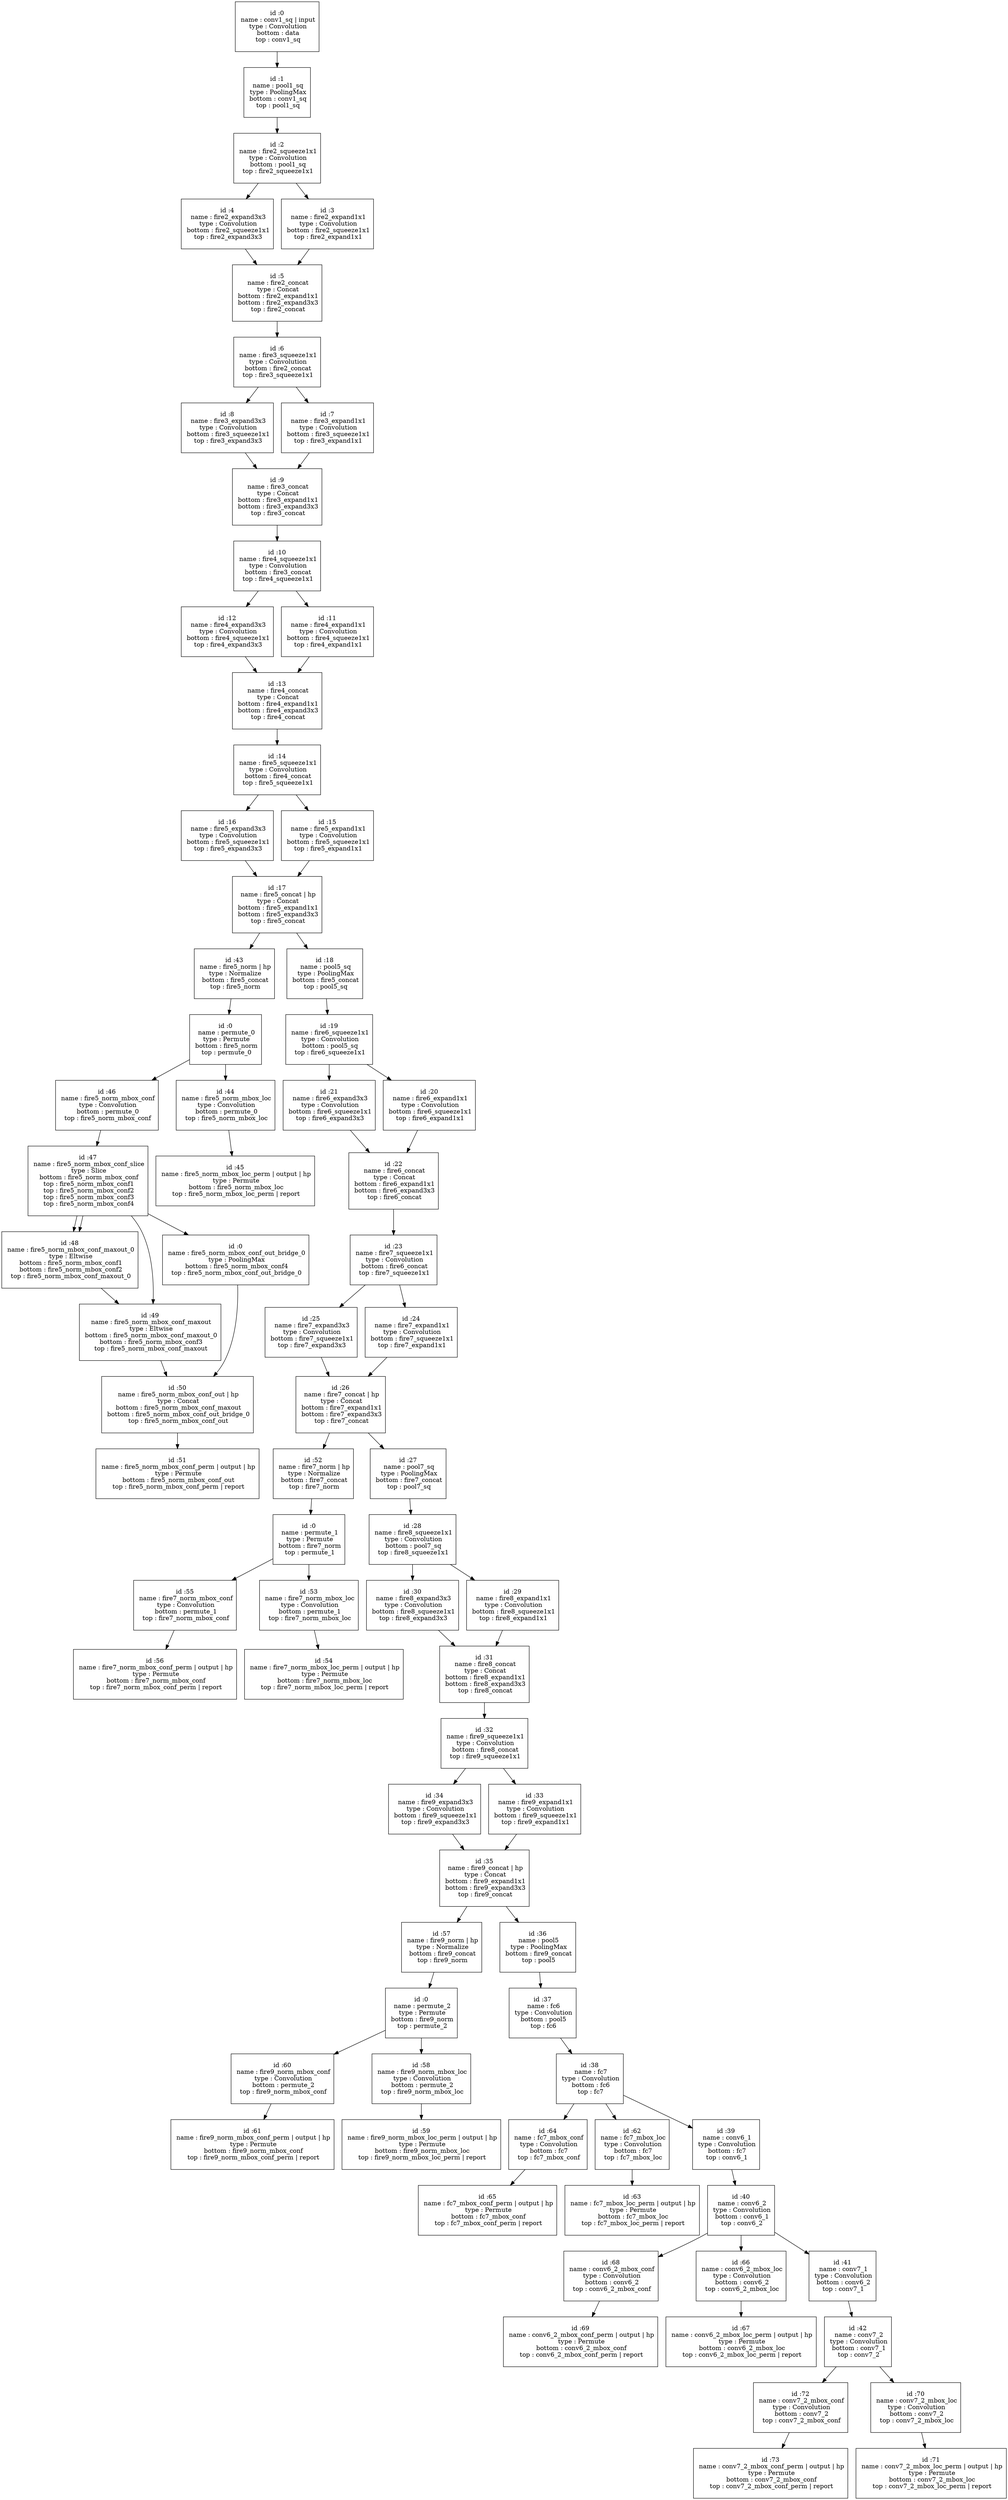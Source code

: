 digraph cnn_tree {
conv1_sq[shape = box label = " \nid :0\n name : conv1_sq | input\n type : Convolution\n bottom : data\n top : conv1_sq\n "];
conv1_sq -> pool1_sq;
pool1_sq[shape = box label = " \nid :1\n name : pool1_sq\n type : PoolingMax\n bottom : conv1_sq\n top : pool1_sq\n "];
pool1_sq -> fire2_squeeze1x1;
fire2_squeeze1x1[shape = box label = " \nid :2\n name : fire2_squeeze1x1\n type : Convolution\n bottom : pool1_sq\n top : fire2_squeeze1x1\n "];
fire2_squeeze1x1 -> fire2_expand3x3;
fire2_squeeze1x1 -> fire2_expand1x1;
fire2_expand1x1[shape = box label = " \nid :3\n name : fire2_expand1x1\n type : Convolution\n bottom : fire2_squeeze1x1\n top : fire2_expand1x1\n "];
fire2_expand1x1 -> fire2_concat;
fire2_expand3x3[shape = box label = " \nid :4\n name : fire2_expand3x3\n type : Convolution\n bottom : fire2_squeeze1x1\n top : fire2_expand3x3\n "];
fire2_expand3x3 -> fire2_concat;
fire2_concat[shape = box label = " \nid :5\n name : fire2_concat\n type : Concat\n bottom : fire2_expand1x1\n bottom : fire2_expand3x3\n top : fire2_concat\n "];
fire2_concat -> fire3_squeeze1x1;
fire3_squeeze1x1[shape = box label = " \nid :6\n name : fire3_squeeze1x1\n type : Convolution\n bottom : fire2_concat\n top : fire3_squeeze1x1\n "];
fire3_squeeze1x1 -> fire3_expand3x3;
fire3_squeeze1x1 -> fire3_expand1x1;
fire3_expand1x1[shape = box label = " \nid :7\n name : fire3_expand1x1\n type : Convolution\n bottom : fire3_squeeze1x1\n top : fire3_expand1x1\n "];
fire3_expand1x1 -> fire3_concat;
fire3_expand3x3[shape = box label = " \nid :8\n name : fire3_expand3x3\n type : Convolution\n bottom : fire3_squeeze1x1\n top : fire3_expand3x3\n "];
fire3_expand3x3 -> fire3_concat;
fire3_concat[shape = box label = " \nid :9\n name : fire3_concat\n type : Concat\n bottom : fire3_expand1x1\n bottom : fire3_expand3x3\n top : fire3_concat\n "];
fire3_concat -> fire4_squeeze1x1;
fire4_squeeze1x1[shape = box label = " \nid :10\n name : fire4_squeeze1x1\n type : Convolution\n bottom : fire3_concat\n top : fire4_squeeze1x1\n "];
fire4_squeeze1x1 -> fire4_expand3x3;
fire4_squeeze1x1 -> fire4_expand1x1;
fire4_expand1x1[shape = box label = " \nid :11\n name : fire4_expand1x1\n type : Convolution\n bottom : fire4_squeeze1x1\n top : fire4_expand1x1\n "];
fire4_expand1x1 -> fire4_concat;
fire4_expand3x3[shape = box label = " \nid :12\n name : fire4_expand3x3\n type : Convolution\n bottom : fire4_squeeze1x1\n top : fire4_expand3x3\n "];
fire4_expand3x3 -> fire4_concat;
fire4_concat[shape = box label = " \nid :13\n name : fire4_concat\n type : Concat\n bottom : fire4_expand1x1\n bottom : fire4_expand3x3\n top : fire4_concat\n "];
fire4_concat -> fire5_squeeze1x1;
fire5_squeeze1x1[shape = box label = " \nid :14\n name : fire5_squeeze1x1\n type : Convolution\n bottom : fire4_concat\n top : fire5_squeeze1x1\n "];
fire5_squeeze1x1 -> fire5_expand3x3;
fire5_squeeze1x1 -> fire5_expand1x1;
fire5_expand1x1[shape = box label = " \nid :15\n name : fire5_expand1x1\n type : Convolution\n bottom : fire5_squeeze1x1\n top : fire5_expand1x1\n "];
fire5_expand1x1 -> fire5_concat;
fire5_expand3x3[shape = box label = " \nid :16\n name : fire5_expand3x3\n type : Convolution\n bottom : fire5_squeeze1x1\n top : fire5_expand3x3\n "];
fire5_expand3x3 -> fire5_concat;
fire5_concat[shape = box label = " \nid :17\n name : fire5_concat | hp\n type : Concat\n bottom : fire5_expand1x1\n bottom : fire5_expand3x3\n top : fire5_concat\n "];
fire5_concat -> fire5_norm;
fire5_concat -> pool5_sq;
pool5_sq[shape = box label = " \nid :18\n name : pool5_sq\n type : PoolingMax\n bottom : fire5_concat\n top : pool5_sq\n "];
pool5_sq -> fire6_squeeze1x1;
fire6_squeeze1x1[shape = box label = " \nid :19\n name : fire6_squeeze1x1\n type : Convolution\n bottom : pool5_sq\n top : fire6_squeeze1x1\n "];
fire6_squeeze1x1 -> fire6_expand3x3;
fire6_squeeze1x1 -> fire6_expand1x1;
fire6_expand1x1[shape = box label = " \nid :20\n name : fire6_expand1x1\n type : Convolution\n bottom : fire6_squeeze1x1\n top : fire6_expand1x1\n "];
fire6_expand1x1 -> fire6_concat;
fire6_expand3x3[shape = box label = " \nid :21\n name : fire6_expand3x3\n type : Convolution\n bottom : fire6_squeeze1x1\n top : fire6_expand3x3\n "];
fire6_expand3x3 -> fire6_concat;
fire6_concat[shape = box label = " \nid :22\n name : fire6_concat\n type : Concat\n bottom : fire6_expand1x1\n bottom : fire6_expand3x3\n top : fire6_concat\n "];
fire6_concat -> fire7_squeeze1x1;
fire7_squeeze1x1[shape = box label = " \nid :23\n name : fire7_squeeze1x1\n type : Convolution\n bottom : fire6_concat\n top : fire7_squeeze1x1\n "];
fire7_squeeze1x1 -> fire7_expand3x3;
fire7_squeeze1x1 -> fire7_expand1x1;
fire7_expand1x1[shape = box label = " \nid :24\n name : fire7_expand1x1\n type : Convolution\n bottom : fire7_squeeze1x1\n top : fire7_expand1x1\n "];
fire7_expand1x1 -> fire7_concat;
fire7_expand3x3[shape = box label = " \nid :25\n name : fire7_expand3x3\n type : Convolution\n bottom : fire7_squeeze1x1\n top : fire7_expand3x3\n "];
fire7_expand3x3 -> fire7_concat;
fire7_concat[shape = box label = " \nid :26\n name : fire7_concat | hp\n type : Concat\n bottom : fire7_expand1x1\n bottom : fire7_expand3x3\n top : fire7_concat\n "];
fire7_concat -> fire7_norm;
fire7_concat -> pool7_sq;
pool7_sq[shape = box label = " \nid :27\n name : pool7_sq\n type : PoolingMax\n bottom : fire7_concat\n top : pool7_sq\n "];
pool7_sq -> fire8_squeeze1x1;
fire8_squeeze1x1[shape = box label = " \nid :28\n name : fire8_squeeze1x1\n type : Convolution\n bottom : pool7_sq\n top : fire8_squeeze1x1\n "];
fire8_squeeze1x1 -> fire8_expand3x3;
fire8_squeeze1x1 -> fire8_expand1x1;
fire8_expand1x1[shape = box label = " \nid :29\n name : fire8_expand1x1\n type : Convolution\n bottom : fire8_squeeze1x1\n top : fire8_expand1x1\n "];
fire8_expand1x1 -> fire8_concat;
fire8_expand3x3[shape = box label = " \nid :30\n name : fire8_expand3x3\n type : Convolution\n bottom : fire8_squeeze1x1\n top : fire8_expand3x3\n "];
fire8_expand3x3 -> fire8_concat;
fire8_concat[shape = box label = " \nid :31\n name : fire8_concat\n type : Concat\n bottom : fire8_expand1x1\n bottom : fire8_expand3x3\n top : fire8_concat\n "];
fire8_concat -> fire9_squeeze1x1;
fire9_squeeze1x1[shape = box label = " \nid :32\n name : fire9_squeeze1x1\n type : Convolution\n bottom : fire8_concat\n top : fire9_squeeze1x1\n "];
fire9_squeeze1x1 -> fire9_expand3x3;
fire9_squeeze1x1 -> fire9_expand1x1;
fire9_expand1x1[shape = box label = " \nid :33\n name : fire9_expand1x1\n type : Convolution\n bottom : fire9_squeeze1x1\n top : fire9_expand1x1\n "];
fire9_expand1x1 -> fire9_concat;
fire9_expand3x3[shape = box label = " \nid :34\n name : fire9_expand3x3\n type : Convolution\n bottom : fire9_squeeze1x1\n top : fire9_expand3x3\n "];
fire9_expand3x3 -> fire9_concat;
fire9_concat[shape = box label = " \nid :35\n name : fire9_concat | hp\n type : Concat\n bottom : fire9_expand1x1\n bottom : fire9_expand3x3\n top : fire9_concat\n "];
fire9_concat -> fire9_norm;
fire9_concat -> pool5;
pool5[shape = box label = " \nid :36\n name : pool5\n type : PoolingMax\n bottom : fire9_concat\n top : pool5\n "];
pool5 -> fc6;
fc6[shape = box label = " \nid :37\n name : fc6\n type : Convolution\n bottom : pool5\n top : fc6\n "];
fc6 -> fc7;
fc7[shape = box label = " \nid :38\n name : fc7\n type : Convolution\n bottom : fc6\n top : fc7\n "];
fc7 -> fc7_mbox_conf;
fc7 -> fc7_mbox_loc;
fc7 -> conv6_1;
conv6_1[shape = box label = " \nid :39\n name : conv6_1\n type : Convolution\n bottom : fc7\n top : conv6_1\n "];
conv6_1 -> conv6_2;
conv6_2[shape = box label = " \nid :40\n name : conv6_2\n type : Convolution\n bottom : conv6_1\n top : conv6_2\n "];
conv6_2 -> conv6_2_mbox_conf;
conv6_2 -> conv6_2_mbox_loc;
conv6_2 -> conv7_1;
conv7_1[shape = box label = " \nid :41\n name : conv7_1\n type : Convolution\n bottom : conv6_2\n top : conv7_1\n "];
conv7_1 -> conv7_2;
conv7_2[shape = box label = " \nid :42\n name : conv7_2\n type : Convolution\n bottom : conv7_1\n top : conv7_2\n "];
conv7_2 -> conv7_2_mbox_conf;
conv7_2 -> conv7_2_mbox_loc;
fire5_norm[shape = box label = " \nid :43\n name : fire5_norm | hp\n type : Normalize\n bottom : fire5_concat\n top : fire5_norm\n "];
fire5_norm -> permute_0;
permute_0[shape = box label = " \nid :0\n name : permute_0\n type : Permute\n bottom : fire5_norm\n top : permute_0\n "];
permute_0 -> fire5_norm_mbox_conf;
permute_0 -> fire5_norm_mbox_loc;
fire5_norm_mbox_loc[shape = box label = " \nid :44\n name : fire5_norm_mbox_loc\n type : Convolution\n bottom : permute_0\n top : fire5_norm_mbox_loc\n "];
fire5_norm_mbox_loc -> fire5_norm_mbox_loc_perm;
fire5_norm_mbox_loc_perm[shape = box label = " \nid :45\n name : fire5_norm_mbox_loc_perm | output | hp\n type : Permute\n bottom : fire5_norm_mbox_loc\n top : fire5_norm_mbox_loc_perm | report\n "];
fire5_norm_mbox_conf[shape = box label = " \nid :46\n name : fire5_norm_mbox_conf\n type : Convolution\n bottom : permute_0\n top : fire5_norm_mbox_conf\n "];
fire5_norm_mbox_conf -> fire5_norm_mbox_conf_slice;
fire5_norm_mbox_conf_slice[shape = box label = " \nid :47\n name : fire5_norm_mbox_conf_slice\n type : Slice\n bottom : fire5_norm_mbox_conf\n top : fire5_norm_mbox_conf1\n top : fire5_norm_mbox_conf2\n top : fire5_norm_mbox_conf3\n top : fire5_norm_mbox_conf4\n "];
fire5_norm_mbox_conf_slice -> fire5_norm_mbox_conf_maxout_0;
fire5_norm_mbox_conf_slice -> fire5_norm_mbox_conf_maxout_0;
fire5_norm_mbox_conf_slice -> fire5_norm_mbox_conf_maxout;
fire5_norm_mbox_conf_slice -> fire5_norm_mbox_conf_out_bridge_0;
fire5_norm_mbox_conf_maxout_0[shape = box label = " \nid :48\n name : fire5_norm_mbox_conf_maxout_0\n type : Eltwise\n bottom : fire5_norm_mbox_conf1\n bottom : fire5_norm_mbox_conf2\n top : fire5_norm_mbox_conf_maxout_0\n "];
fire5_norm_mbox_conf_maxout_0 -> fire5_norm_mbox_conf_maxout;
fire5_norm_mbox_conf_maxout[shape = box label = " \nid :49\n name : fire5_norm_mbox_conf_maxout\n type : Eltwise\n bottom : fire5_norm_mbox_conf_maxout_0\n bottom : fire5_norm_mbox_conf3\n top : fire5_norm_mbox_conf_maxout\n "];
fire5_norm_mbox_conf_maxout -> fire5_norm_mbox_conf_out;
fire5_norm_mbox_conf_out_bridge_0[shape = box label = " \nid :0\n name : fire5_norm_mbox_conf_out_bridge_0\n type : PoolingMax\n bottom : fire5_norm_mbox_conf4\n top : fire5_norm_mbox_conf_out_bridge_0\n "];
fire5_norm_mbox_conf_out_bridge_0 -> fire5_norm_mbox_conf_out;
fire5_norm_mbox_conf_out[shape = box label = " \nid :50\n name : fire5_norm_mbox_conf_out | hp\n type : Concat\n bottom : fire5_norm_mbox_conf_maxout\n bottom : fire5_norm_mbox_conf_out_bridge_0\n top : fire5_norm_mbox_conf_out\n "];
fire5_norm_mbox_conf_out -> fire5_norm_mbox_conf_perm;
fire5_norm_mbox_conf_perm[shape = box label = " \nid :51\n name : fire5_norm_mbox_conf_perm | output | hp\n type : Permute\n bottom : fire5_norm_mbox_conf_out\n top : fire5_norm_mbox_conf_perm | report\n "];
fire7_norm[shape = box label = " \nid :52\n name : fire7_norm | hp\n type : Normalize\n bottom : fire7_concat\n top : fire7_norm\n "];
fire7_norm -> permute_1;
permute_1[shape = box label = " \nid :0\n name : permute_1\n type : Permute\n bottom : fire7_norm\n top : permute_1\n "];
permute_1 -> fire7_norm_mbox_conf;
permute_1 -> fire7_norm_mbox_loc;
fire7_norm_mbox_loc[shape = box label = " \nid :53\n name : fire7_norm_mbox_loc\n type : Convolution\n bottom : permute_1\n top : fire7_norm_mbox_loc\n "];
fire7_norm_mbox_loc -> fire7_norm_mbox_loc_perm;
fire7_norm_mbox_loc_perm[shape = box label = " \nid :54\n name : fire7_norm_mbox_loc_perm | output | hp\n type : Permute\n bottom : fire7_norm_mbox_loc\n top : fire7_norm_mbox_loc_perm | report\n "];
fire7_norm_mbox_conf[shape = box label = " \nid :55\n name : fire7_norm_mbox_conf\n type : Convolution\n bottom : permute_1\n top : fire7_norm_mbox_conf\n "];
fire7_norm_mbox_conf -> fire7_norm_mbox_conf_perm;
fire7_norm_mbox_conf_perm[shape = box label = " \nid :56\n name : fire7_norm_mbox_conf_perm | output | hp\n type : Permute\n bottom : fire7_norm_mbox_conf\n top : fire7_norm_mbox_conf_perm | report\n "];
fire9_norm[shape = box label = " \nid :57\n name : fire9_norm | hp\n type : Normalize\n bottom : fire9_concat\n top : fire9_norm\n "];
fire9_norm -> permute_2;
permute_2[shape = box label = " \nid :0\n name : permute_2\n type : Permute\n bottom : fire9_norm\n top : permute_2\n "];
permute_2 -> fire9_norm_mbox_conf;
permute_2 -> fire9_norm_mbox_loc;
fire9_norm_mbox_loc[shape = box label = " \nid :58\n name : fire9_norm_mbox_loc\n type : Convolution\n bottom : permute_2\n top : fire9_norm_mbox_loc\n "];
fire9_norm_mbox_loc -> fire9_norm_mbox_loc_perm;
fire9_norm_mbox_loc_perm[shape = box label = " \nid :59\n name : fire9_norm_mbox_loc_perm | output | hp\n type : Permute\n bottom : fire9_norm_mbox_loc\n top : fire9_norm_mbox_loc_perm | report\n "];
fire9_norm_mbox_conf[shape = box label = " \nid :60\n name : fire9_norm_mbox_conf\n type : Convolution\n bottom : permute_2\n top : fire9_norm_mbox_conf\n "];
fire9_norm_mbox_conf -> fire9_norm_mbox_conf_perm;
fire9_norm_mbox_conf_perm[shape = box label = " \nid :61\n name : fire9_norm_mbox_conf_perm | output | hp\n type : Permute\n bottom : fire9_norm_mbox_conf\n top : fire9_norm_mbox_conf_perm | report\n "];
fc7_mbox_loc[shape = box label = " \nid :62\n name : fc7_mbox_loc\n type : Convolution\n bottom : fc7\n top : fc7_mbox_loc\n "];
fc7_mbox_loc -> fc7_mbox_loc_perm;
fc7_mbox_loc_perm[shape = box label = " \nid :63\n name : fc7_mbox_loc_perm | output | hp\n type : Permute\n bottom : fc7_mbox_loc\n top : fc7_mbox_loc_perm | report\n "];
fc7_mbox_conf[shape = box label = " \nid :64\n name : fc7_mbox_conf\n type : Convolution\n bottom : fc7\n top : fc7_mbox_conf\n "];
fc7_mbox_conf -> fc7_mbox_conf_perm;
fc7_mbox_conf_perm[shape = box label = " \nid :65\n name : fc7_mbox_conf_perm | output | hp\n type : Permute\n bottom : fc7_mbox_conf\n top : fc7_mbox_conf_perm | report\n "];
conv6_2_mbox_loc[shape = box label = " \nid :66\n name : conv6_2_mbox_loc\n type : Convolution\n bottom : conv6_2\n top : conv6_2_mbox_loc\n "];
conv6_2_mbox_loc -> conv6_2_mbox_loc_perm;
conv6_2_mbox_loc_perm[shape = box label = " \nid :67\n name : conv6_2_mbox_loc_perm | output | hp\n type : Permute\n bottom : conv6_2_mbox_loc\n top : conv6_2_mbox_loc_perm | report\n "];
conv6_2_mbox_conf[shape = box label = " \nid :68\n name : conv6_2_mbox_conf\n type : Convolution\n bottom : conv6_2\n top : conv6_2_mbox_conf\n "];
conv6_2_mbox_conf -> conv6_2_mbox_conf_perm;
conv6_2_mbox_conf_perm[shape = box label = " \nid :69\n name : conv6_2_mbox_conf_perm | output | hp\n type : Permute\n bottom : conv6_2_mbox_conf\n top : conv6_2_mbox_conf_perm | report\n "];
conv7_2_mbox_loc[shape = box label = " \nid :70\n name : conv7_2_mbox_loc\n type : Convolution\n bottom : conv7_2\n top : conv7_2_mbox_loc\n "];
conv7_2_mbox_loc -> conv7_2_mbox_loc_perm;
conv7_2_mbox_loc_perm[shape = box label = " \nid :71\n name : conv7_2_mbox_loc_perm | output | hp\n type : Permute\n bottom : conv7_2_mbox_loc\n top : conv7_2_mbox_loc_perm | report\n "];
conv7_2_mbox_conf[shape = box label = " \nid :72\n name : conv7_2_mbox_conf\n type : Convolution\n bottom : conv7_2\n top : conv7_2_mbox_conf\n "];
conv7_2_mbox_conf -> conv7_2_mbox_conf_perm;
conv7_2_mbox_conf_perm[shape = box label = " \nid :73\n name : conv7_2_mbox_conf_perm | output | hp\n type : Permute\n bottom : conv7_2_mbox_conf\n top : conv7_2_mbox_conf_perm | report\n "];
}
